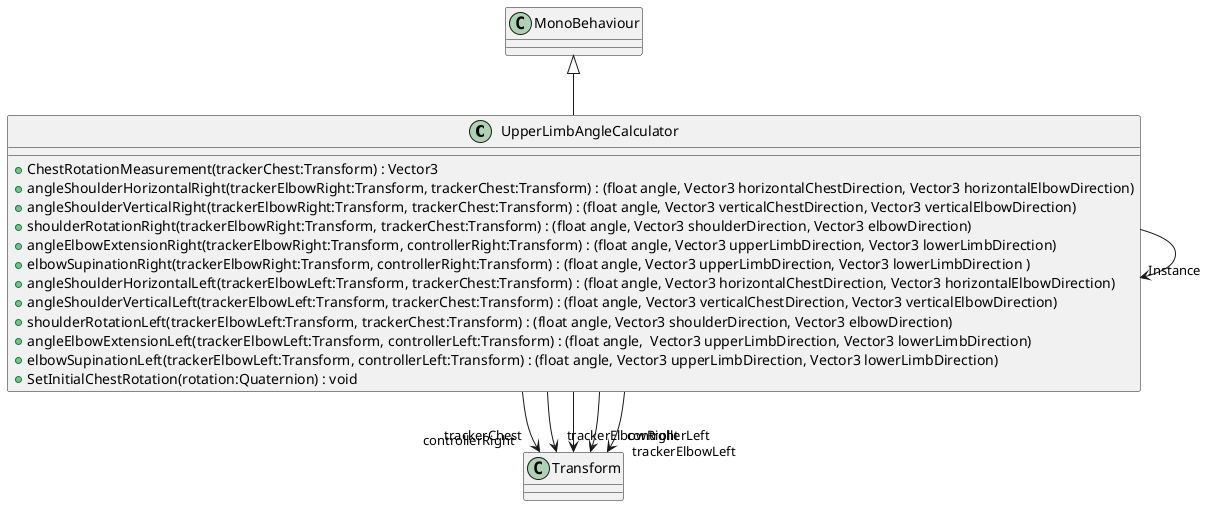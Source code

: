 @startuml
class UpperLimbAngleCalculator {
    + ChestRotationMeasurement(trackerChest:Transform) : Vector3
    + angleShoulderHorizontalRight(trackerElbowRight:Transform, trackerChest:Transform) : (float angle, Vector3 horizontalChestDirection, Vector3 horizontalElbowDirection)
    + angleShoulderVerticalRight(trackerElbowRight:Transform, trackerChest:Transform) : (float angle, Vector3 verticalChestDirection, Vector3 verticalElbowDirection)
    + shoulderRotationRight(trackerElbowRight:Transform, trackerChest:Transform) : (float angle, Vector3 shoulderDirection, Vector3 elbowDirection)
    + angleElbowExtensionRight(trackerElbowRight:Transform, controllerRight:Transform) : (float angle, Vector3 upperLimbDirection, Vector3 lowerLimbDirection)
    + elbowSupinationRight(trackerElbowRight:Transform, controllerRight:Transform) : (float angle, Vector3 upperLimbDirection, Vector3 lowerLimbDirection )
    + angleShoulderHorizontalLeft(trackerElbowLeft:Transform, trackerChest:Transform) : (float angle, Vector3 horizontalChestDirection, Vector3 horizontalElbowDirection)
    + angleShoulderVerticalLeft(trackerElbowLeft:Transform, trackerChest:Transform) : (float angle, Vector3 verticalChestDirection, Vector3 verticalElbowDirection)
    + shoulderRotationLeft(trackerElbowLeft:Transform, trackerChest:Transform) : (float angle, Vector3 shoulderDirection, Vector3 elbowDirection)
    + angleElbowExtensionLeft(trackerElbowLeft:Transform, controllerLeft:Transform) : (float angle,  Vector3 upperLimbDirection, Vector3 lowerLimbDirection)
    + elbowSupinationLeft(trackerElbowLeft:Transform, controllerLeft:Transform) : (float angle, Vector3 upperLimbDirection, Vector3 lowerLimbDirection)
    + SetInitialChestRotation(rotation:Quaternion) : void
}
MonoBehaviour <|-- UpperLimbAngleCalculator
UpperLimbAngleCalculator --> "Instance" UpperLimbAngleCalculator
UpperLimbAngleCalculator --> "trackerChest" Transform
UpperLimbAngleCalculator --> "trackerElbowRight" Transform
UpperLimbAngleCalculator --> "controllerRight" Transform
UpperLimbAngleCalculator --> "trackerElbowLeft" Transform
UpperLimbAngleCalculator --> "controllerLeft" Transform
@enduml

